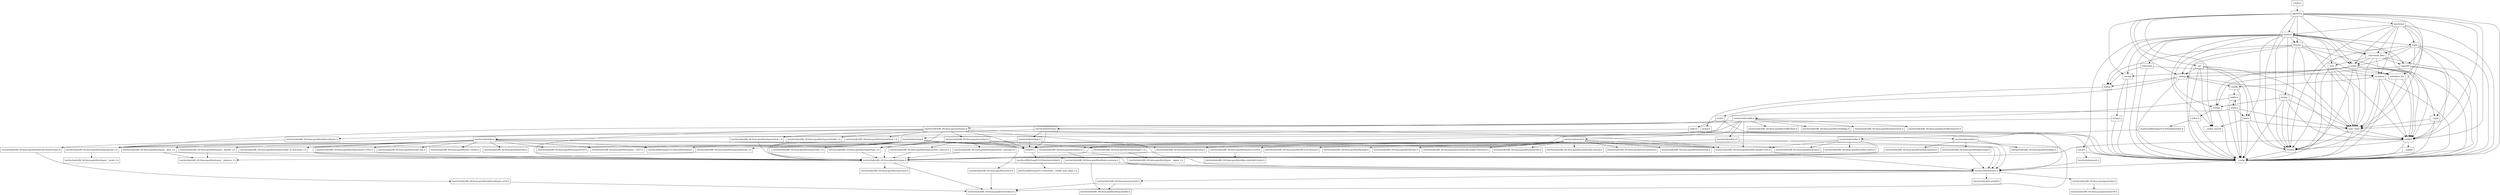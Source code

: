 digraph "dependencies" {
  header_0 [ shape="box", label="\<stdin\>" ];
  header_1 [ shape="box", label="algorithm" ];
  header_100 [ shape="box", label="typeinfo" ];
  header_101 [ shape="box", label="exception" ];
  header_102 [ shape="box", label="new" ];
  header_103 [ shape="box", label="iterator" ];
  header_104 [ shape="box", label="__functional_base" ];
  header_105 [ shape="box", label="tuple" ];
  header_106 [ shape="box", label="stdexcept" ];
  header_107 [ shape="box", label="cassert" ];
  header_108 [ shape="box", label="/usr/include/assert.h" ];
  header_109 [ shape="box", label="atomic" ];
  header_11 [ shape="box", label="initializer_list" ];
  header_110 [ shape="box", label="functional" ];
  header_111 [ shape="box", label="bit" ];
  header_12 [ shape="box", label="cstddef" ];
  header_13 [ shape="box", label="version" ];
  header_14 [ shape="box", label="/usr/local/lib/clang/10.0.0/include/stddef.h" ];
  header_15 [ shape="box", label="/usr/local/lib/clang/10.0.0/include/__stddef_max_align_t.h" ];
  header_16 [ shape="box", label="__nullptr" ];
  header_17 [ shape="box", label="type_traits" ];
  header_18 [ shape="box", label="cstring" ];
  header_19 [ shape="box", label="string.h" ];
  header_2 [ shape="box", label="__config" ];
  header_20 [ shape="box", label="/usr/include/string.h" ];
  header_21 [ shape="box", label="/usr/include/x86_64-linux-gnu/bits/libc-header-start.h" ];
  header_22 [ shape="box", label="stddef.h" ];
  header_23 [ shape="box", label="/usr/include/x86_64-linux-gnu/bits/types/locale_t.h" ];
  header_24 [ shape="box", label="/usr/include/x86_64-linux-gnu/bits/types/__locale_t.h" ];
  header_25 [ shape="box", label="/usr/include/strings.h" ];
  header_26 [ shape="box", label="utility" ];
  header_27 [ shape="box", label="__tuple" ];
  header_28 [ shape="box", label="cstdint" ];
  header_29 [ shape="box", label="stdint.h" ];
  header_3 [ shape="box", label="/usr/include/features.h" ];
  header_30 [ shape="box", label="/usr/local/lib/clang/10.0.0/include/stdint.h" ];
  header_31 [ shape="box", label="/usr/include/stdint.h" ];
  header_32 [ shape="box", label="/usr/include/x86_64-linux-gnu/bits/types.h" ];
  header_33 [ shape="box", label="/usr/include/x86_64-linux-gnu/bits/typesizes.h" ];
  header_34 [ shape="box", label="/usr/include/x86_64-linux-gnu/bits/wchar.h" ];
  header_35 [ shape="box", label="/usr/include/x86_64-linux-gnu/bits/stdint-intn.h" ];
  header_36 [ shape="box", label="/usr/include/x86_64-linux-gnu/bits/stdint-uintn.h" ];
  header_37 [ shape="box", label="__debug" ];
  header_38 [ shape="box", label="iosfwd" ];
  header_39 [ shape="box", label="wchar.h" ];
  header_4 [ shape="box", label="/usr/include/stdc-predef.h" ];
  header_40 [ shape="box", label="/usr/include/wchar.h" ];
  header_41 [ shape="box", label="/usr/include/x86_64-linux-gnu/bits/floatn.h" ];
  header_42 [ shape="box", label="/usr/include/x86_64-linux-gnu/bits/floatn-common.h" ];
  header_43 [ shape="box", label="/usr/local/lib/clang/10.0.0/include/stdarg.h" ];
  header_44 [ shape="box", label="/usr/include/x86_64-linux-gnu/bits/types/wint_t.h" ];
  header_45 [ shape="box", label="/usr/include/x86_64-linux-gnu/bits/types/mbstate_t.h" ];
  header_46 [ shape="box", label="/usr/include/x86_64-linux-gnu/bits/types/__mbstate_t.h" ];
  header_47 [ shape="box", label="/usr/include/x86_64-linux-gnu/bits/types/__FILE.h" ];
  header_48 [ shape="box", label="/usr/include/x86_64-linux-gnu/bits/types/FILE.h" ];
  header_49 [ shape="box", label="cstdlib" ];
  header_5 [ shape="box", label="/usr/include/x86_64-linux-gnu/sys/cdefs.h" ];
  header_50 [ shape="box", label="stdlib.h" ];
  header_51 [ shape="box", label="/usr/include/stdlib.h" ];
  header_52 [ shape="box", label="/usr/include/x86_64-linux-gnu/bits/waitflags.h" ];
  header_53 [ shape="box", label="/usr/include/x86_64-linux-gnu/bits/waitstatus.h" ];
  header_54 [ shape="box", label="/usr/include/x86_64-linux-gnu/sys/types.h" ];
  header_55 [ shape="box", label="/usr/include/x86_64-linux-gnu/bits/types/clock_t.h" ];
  header_56 [ shape="box", label="/usr/include/x86_64-linux-gnu/bits/types/clockid_t.h" ];
  header_57 [ shape="box", label="/usr/include/x86_64-linux-gnu/bits/types/time_t.h" ];
  header_58 [ shape="box", label="/usr/include/x86_64-linux-gnu/bits/types/timer_t.h" ];
  header_59 [ shape="box", label="/usr/include/endian.h" ];
  header_6 [ shape="box", label="/usr/include/x86_64-linux-gnu/bits/wordsize.h" ];
  header_60 [ shape="box", label="/usr/include/x86_64-linux-gnu/bits/endian.h" ];
  header_61 [ shape="box", label="/usr/include/x86_64-linux-gnu/bits/byteswap.h" ];
  header_62 [ shape="box", label="/usr/include/x86_64-linux-gnu/bits/uintn-identity.h" ];
  header_63 [ shape="box", label="/usr/include/x86_64-linux-gnu/sys/select.h" ];
  header_64 [ shape="box", label="/usr/include/x86_64-linux-gnu/bits/select.h" ];
  header_65 [ shape="box", label="/usr/include/x86_64-linux-gnu/bits/types/sigset_t.h" ];
  header_66 [ shape="box", label="/usr/include/x86_64-linux-gnu/bits/types/__sigset_t.h" ];
  header_67 [ shape="box", label="/usr/include/x86_64-linux-gnu/bits/types/struct_timeval.h" ];
  header_68 [ shape="box", label="/usr/include/x86_64-linux-gnu/bits/types/struct_timespec.h" ];
  header_69 [ shape="box", label="/usr/include/x86_64-linux-gnu/bits/pthreadtypes.h" ];
  header_7 [ shape="box", label="/usr/include/x86_64-linux-gnu/bits/long-double.h" ];
  header_70 [ shape="box", label="/usr/include/x86_64-linux-gnu/bits/thread-shared-types.h" ];
  header_71 [ shape="box", label="/usr/include/x86_64-linux-gnu/bits/pthreadtypes-arch.h" ];
  header_72 [ shape="box", label="/usr/include/alloca.h" ];
  header_73 [ shape="box", label="/usr/include/x86_64-linux-gnu/bits/stdlib-bsearch.h" ];
  header_74 [ shape="box", label="/usr/include/x86_64-linux-gnu/bits/stdlib-float.h" ];
  header_75 [ shape="box", label="math.h" ];
  header_76 [ shape="box", label="/usr/include/math.h" ];
  header_77 [ shape="box", label="/usr/include/x86_64-linux-gnu/bits/math-vector.h" ];
  header_78 [ shape="box", label="/usr/include/x86_64-linux-gnu/bits/libm-simd-decl-stubs.h" ];
  header_79 [ shape="box", label="/usr/include/x86_64-linux-gnu/bits/flt-eval-method.h" ];
  header_8 [ shape="box", label="/usr/include/x86_64-linux-gnu/gnu/stubs.h" ];
  header_80 [ shape="box", label="/usr/include/x86_64-linux-gnu/bits/fp-logb.h" ];
  header_81 [ shape="box", label="/usr/include/x86_64-linux-gnu/bits/fp-fast.h" ];
  header_82 [ shape="box", label="/usr/include/x86_64-linux-gnu/bits/mathcalls-helper-functions.h" ];
  header_83 [ shape="box", label="/usr/include/x86_64-linux-gnu/bits/mathcalls.h" ];
  header_84 [ shape="box", label="/usr/include/x86_64-linux-gnu/bits/mathcalls-narrow.h" ];
  header_85 [ shape="box", label="/usr/include/x86_64-linux-gnu/bits/iscanonical.h" ];
  header_86 [ shape="box", label="/usr/include/x86_64-linux-gnu/bits/mathinline.h" ];
  header_87 [ shape="box", label="limits" ];
  header_88 [ shape="box", label="__undef_macros" ];
  header_89 [ shape="box", label="cstdio" ];
  header_9 [ shape="box", label="/usr/include/x86_64-linux-gnu/gnu/stubs-64.h" ];
  header_90 [ shape="box", label="stdio.h" ];
  header_91 [ shape="box", label="/usr/include/stdio.h" ];
  header_92 [ shape="box", label="/usr/include/x86_64-linux-gnu/bits/types/__fpos_t.h" ];
  header_93 [ shape="box", label="/usr/include/x86_64-linux-gnu/bits/types/__fpos64_t.h" ];
  header_94 [ shape="box", label="/usr/include/x86_64-linux-gnu/bits/types/struct_FILE.h" ];
  header_95 [ shape="box", label="/usr/include/x86_64-linux-gnu/bits/types/cookie_io_functions_t.h" ];
  header_96 [ shape="box", label="/usr/include/x86_64-linux-gnu/bits/stdio_lim.h" ];
  header_97 [ shape="box", label="/usr/include/x86_64-linux-gnu/bits/sys_errlist.h" ];
  header_98 [ shape="box", label="/usr/include/x86_64-linux-gnu/bits/stdio.h" ];
  header_99 [ shape="box", label="memory" ];
  header_61 -> header_32;
  header_61 -> header_3;
  header_63 -> header_32;
  header_63 -> header_57;
  header_63 -> header_65;
  header_63 -> header_3;
  header_63 -> header_67;
  header_63 -> header_68;
  header_63 -> header_64;
  header_62 -> header_32;
  header_65 -> header_66;
  header_64 -> header_6;
  header_67 -> header_32;
  header_69 -> header_70;
  header_68 -> header_32;
  header_72 -> header_3;
  header_72 -> header_22;
  header_70 -> header_71;
  header_71 -> header_6;
  header_76 -> header_80;
  header_76 -> header_21;
  header_76 -> header_32;
  header_76 -> header_77;
  header_76 -> header_41;
  header_76 -> header_83;
  header_76 -> header_82;
  header_76 -> header_81;
  header_76 -> header_79;
  header_76 -> header_86;
  header_76 -> header_85;
  header_76 -> header_84;
  header_77 -> header_78;
  header_75 -> header_50;
  header_75 -> header_76;
  header_75 -> header_87;
  header_75 -> header_17;
  header_75 -> header_2;
  header_110 -> header_17;
  header_110 -> header_13;
  header_110 -> header_26;
  header_110 -> header_2;
  header_110 -> header_99;
  header_110 -> header_105;
  header_110 -> header_104;
  header_110 -> header_101;
  header_110 -> header_100;
  header_111 -> header_17;
  header_111 -> header_13;
  header_111 -> header_37;
  header_111 -> header_88;
  header_111 -> header_2;
  header_111 -> header_87;
  header_45 -> header_46;
  header_42 -> header_7;
  header_42 -> header_3;
  header_41 -> header_3;
  header_41 -> header_42;
  header_40 -> header_34;
  header_40 -> header_21;
  header_40 -> header_23;
  header_40 -> header_22;
  header_40 -> header_47;
  header_40 -> header_45;
  header_40 -> header_44;
  header_40 -> header_43;
  header_40 -> header_41;
  header_40 -> header_48;
  header_105 -> header_17;
  header_105 -> header_12;
  header_105 -> header_13;
  header_105 -> header_27;
  header_105 -> header_26;
  header_105 -> header_2;
  header_105 -> header_104;
  header_104 -> header_17;
  header_104 -> header_26;
  header_104 -> header_2;
  header_104 -> header_101;
  header_104 -> header_100;
  header_104 -> header_102;
  header_107 -> header_2;
  header_107 -> header_108;
  header_106 -> header_101;
  header_106 -> header_2;
  header_106 -> header_38;
  header_101 -> header_17;
  header_101 -> header_2;
  header_101 -> header_49;
  header_101 -> header_12;
  header_101 -> header_13;
  header_100 -> header_101;
  header_100 -> header_2;
  header_100 -> header_28;
  header_100 -> header_12;
  header_49 -> header_50;
  header_49 -> header_2;
  header_5 -> header_6;
  header_5 -> header_7;
  header_2 -> header_3;
  header_3 -> header_4;
  header_3 -> header_5;
  header_3 -> header_8;
  header_0 -> header_1;
  header_1 -> header_17;
  header_1 -> header_11;
  header_1 -> header_12;
  header_1 -> header_13;
  header_1 -> header_37;
  header_1 -> header_26;
  header_1 -> header_18;
  header_1 -> header_103;
  header_1 -> header_88;
  header_1 -> header_2;
  header_1 -> header_99;
  header_1 -> header_110;
  header_1 -> header_111;
  header_8 -> header_9;
  header_58 -> header_32;
  header_59 -> header_61;
  header_59 -> header_60;
  header_59 -> header_62;
  header_59 -> header_3;
  header_50 -> header_51;
  header_50 -> header_2;
  header_50 -> header_75;
  header_51 -> header_74;
  header_51 -> header_54;
  header_51 -> header_52;
  header_51 -> header_53;
  header_51 -> header_21;
  header_51 -> header_23;
  header_51 -> header_22;
  header_51 -> header_72;
  header_51 -> header_73;
  header_51 -> header_41;
  header_54 -> header_58;
  header_54 -> header_59;
  header_54 -> header_35;
  header_54 -> header_32;
  header_54 -> header_55;
  header_54 -> header_56;
  header_54 -> header_57;
  header_54 -> header_63;
  header_54 -> header_3;
  header_54 -> header_69;
  header_54 -> header_22;
  header_55 -> header_32;
  header_56 -> header_32;
  header_57 -> header_32;
  header_29 -> header_2;
  header_29 -> header_30;
  header_28 -> header_29;
  header_28 -> header_2;
  header_25 -> header_3;
  header_25 -> header_23;
  header_25 -> header_22;
  header_27 -> header_17;
  header_27 -> header_2;
  header_27 -> header_12;
  header_26 -> header_17;
  header_26 -> header_11;
  header_26 -> header_12;
  header_26 -> header_13;
  header_26 -> header_37;
  header_26 -> header_27;
  header_26 -> header_18;
  header_26 -> header_2;
  header_26 -> header_28;
  header_21 -> header_3;
  header_20 -> header_25;
  header_20 -> header_21;
  header_20 -> header_23;
  header_20 -> header_22;
  header_23 -> header_24;
  header_22 -> header_14;
  header_38 -> header_2;
  header_38 -> header_39;
  header_39 -> header_2;
  header_39 -> header_40;
  header_36 -> header_32;
  header_37 -> header_12;
  header_37 -> header_89;
  header_37 -> header_2;
  header_37 -> header_49;
  header_37 -> header_38;
  header_35 -> header_32;
  header_32 -> header_6;
  header_32 -> header_3;
  header_32 -> header_33;
  header_30 -> header_31;
  header_31 -> header_36;
  header_31 -> header_21;
  header_31 -> header_34;
  header_31 -> header_35;
  header_31 -> header_32;
  header_31 -> header_6;
  header_109 -> header_17;
  header_109 -> header_2;
  header_109 -> header_28;
  header_109 -> header_12;
  header_109 -> header_13;
  header_108 -> header_3;
  header_89 -> header_90;
  header_89 -> header_2;
  header_87 -> header_17;
  header_87 -> header_2;
  header_87 -> header_88;
  header_87 -> header_13;
  header_103 -> header_17;
  header_103 -> header_38;
  header_103 -> header_12;
  header_103 -> header_13;
  header_103 -> header_37;
  header_103 -> header_2;
  header_103 -> header_104;
  header_103 -> header_11;
  header_102 -> header_101;
  header_102 -> header_17;
  header_102 -> header_2;
  header_102 -> header_12;
  header_102 -> header_13;
  header_14 -> header_15;
  header_16 -> header_2;
  header_17 -> header_2;
  header_17 -> header_12;
  header_17 -> header_13;
  header_11 -> header_2;
  header_11 -> header_12;
  header_12 -> header_14;
  header_12 -> header_16;
  header_12 -> header_2;
  header_12 -> header_13;
  header_13 -> header_2;
  header_18 -> header_2;
  header_18 -> header_19;
  header_19 -> header_2;
  header_19 -> header_20;
  header_99 -> header_38;
  header_99 -> header_17;
  header_99 -> header_28;
  header_99 -> header_12;
  header_99 -> header_13;
  header_99 -> header_26;
  header_99 -> header_18;
  header_99 -> header_109;
  header_99 -> header_88;
  header_99 -> header_2;
  header_99 -> header_105;
  header_99 -> header_104;
  header_99 -> header_107;
  header_99 -> header_106;
  header_99 -> header_87;
  header_99 -> header_100;
  header_99 -> header_103;
  header_99 -> header_102;
  header_94 -> header_32;
  header_95 -> header_32;
  header_90 -> header_2;
  header_90 -> header_91;
  header_91 -> header_97;
  header_91 -> header_21;
  header_91 -> header_32;
  header_91 -> header_22;
  header_91 -> header_47;
  header_91 -> header_43;
  header_91 -> header_98;
  header_91 -> header_94;
  header_91 -> header_95;
  header_91 -> header_96;
  header_91 -> header_48;
  header_91 -> header_92;
  header_91 -> header_93;
  header_92 -> header_46;
  header_92 -> header_32;
  header_93 -> header_46;
  header_93 -> header_32;
}